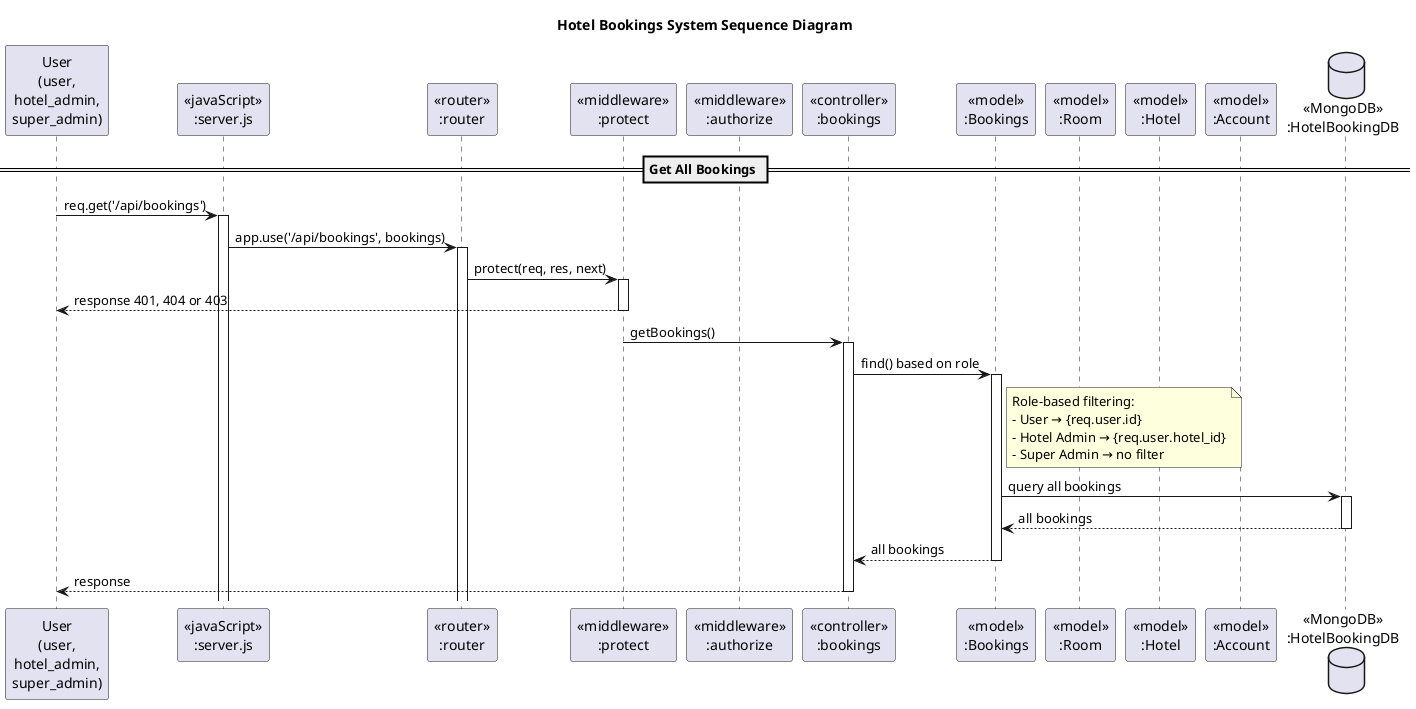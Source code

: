 @startuml HotelBookingSystem Sequence Diagram
title Hotel Bookings System Sequence Diagram

participant "User\n(user,\nhotel_admin,\nsuper_admin)" as User
participant "<<javaScript>>\n:server.js" as Server
participant "<<router>>\n:router" as Router
participant "<<middleware>>\n:protect" as Protect
participant "<<middleware>>\n:authorize" as Auth
participant "<<controller>>\n:bookings" as Bookings
participant "<<model>>\n:Bookings" as Booking_model
participant "<<model>>\n:Room" as Room_model
participant "<<model>>\n:Hotel" as Hotel_model
participant "<<model>>\n:Account" as Account_model
database "<<MongoDB>>\n:HotelBookingDB" as HotelBookingDB

== Get All Bookings ==
User -> Server ++: req.get('/api/bookings')
Server -> Router ++: app.use('/api/bookings', bookings)
Router -> Protect ++: protect(req, res, next)
Protect --> User --: response 401, 404 or 403
Protect -> Bookings ++: getBookings()
Bookings -> Booking_model ++: find() based on role
note right of Booking_model: Role-based filtering:\n- User → {req.user.id}\n- Hotel Admin → {req.user.hotel_id}\n- Super Admin → no filter
Booking_model -> HotelBookingDB ++: query all bookings
HotelBookingDB --> Booking_model --: all bookings
Booking_model --> Bookings --: all bookings
Bookings --> User --: response
@enduml